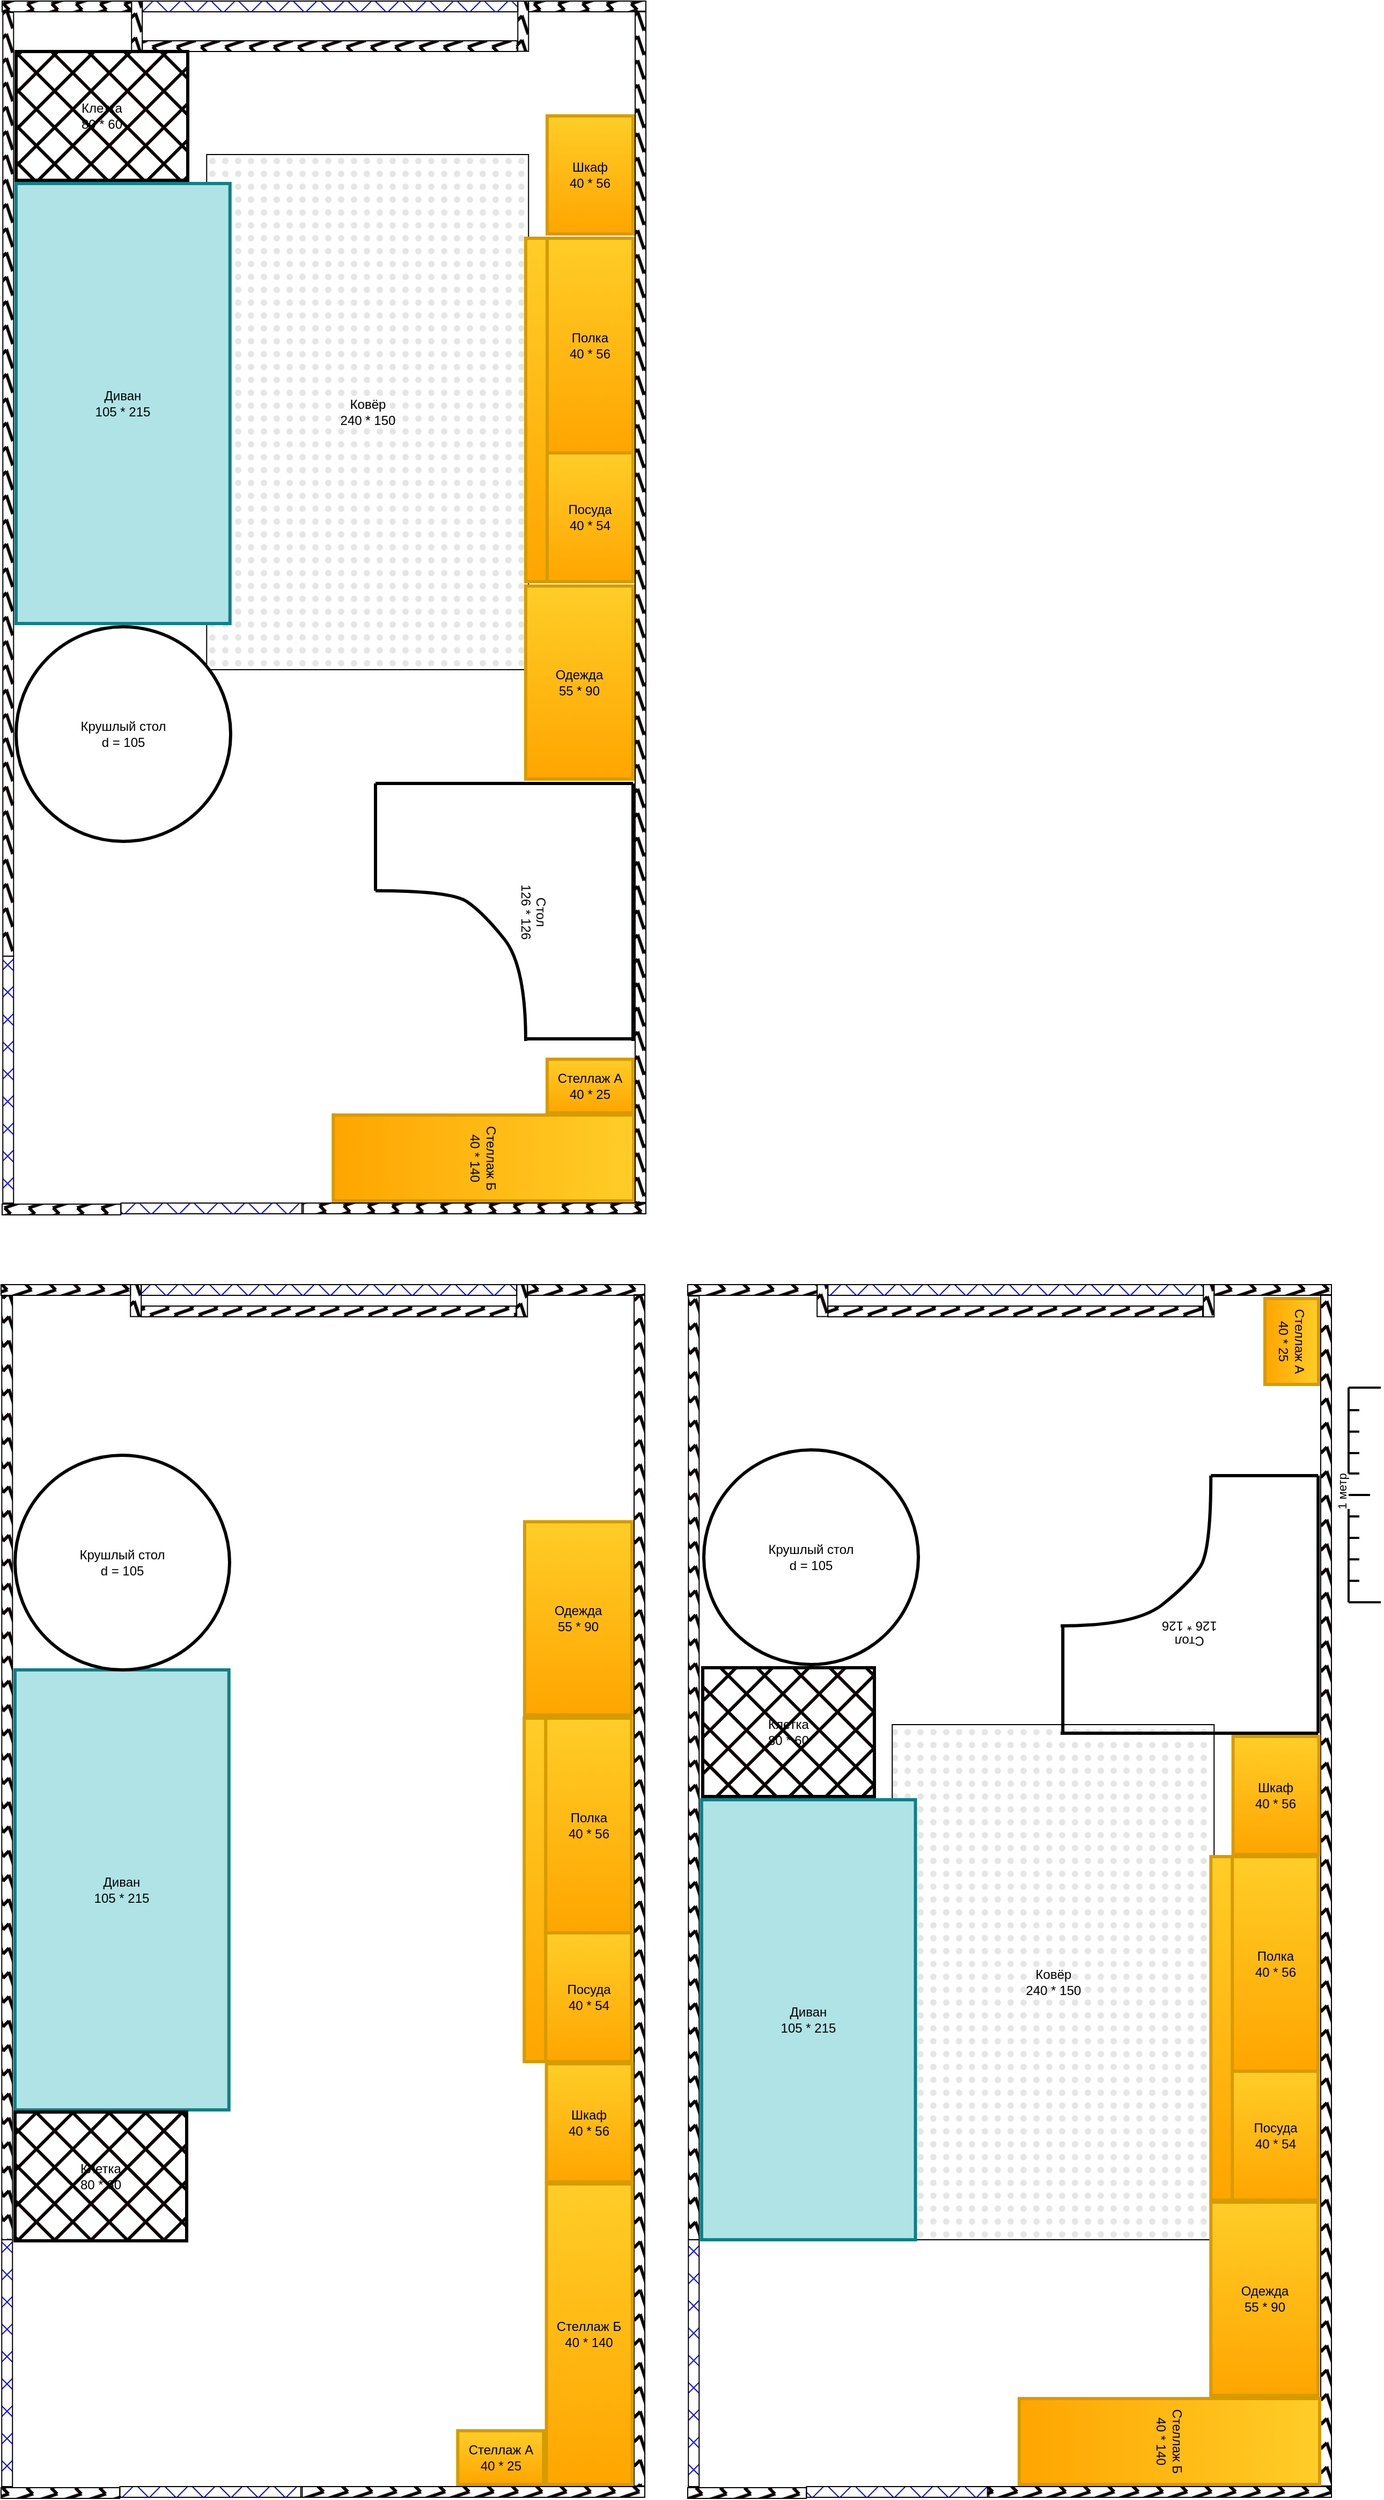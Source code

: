<mxfile version="24.7.8">
  <diagram name="Страница — 1" id="z2k131YGxTSWJx3n091f">
    <mxGraphModel dx="1128" dy="653" grid="1" gridSize="10" guides="1" tooltips="1" connect="1" arrows="1" fold="1" page="1" pageScale="1" pageWidth="827" pageHeight="1169" math="0" shadow="0">
      <root>
        <mxCell id="0" />
        <mxCell id="1" parent="0" />
        <mxCell id="00SHW70wzriPm4Pkz0ku-21" value="" style="group" parent="1" vertex="1" connectable="0">
          <mxGeometry x="30" y="33.0" width="600.015" height="1220" as="geometry" />
        </mxCell>
        <mxCell id="00SHW70wzriPm4Pkz0ku-22" value="Ковёр&lt;div&gt;240 * 150&lt;/div&gt;" style="rounded=0;whiteSpace=wrap;html=1;fillColor=#E6E6E6;fillStyle=dots;" parent="00SHW70wzriPm4Pkz0ku-21" vertex="1">
          <mxGeometry x="190.63" y="143.0" width="300" height="480" as="geometry" />
        </mxCell>
        <mxCell id="00SHW70wzriPm4Pkz0ku-17" value="Диван&lt;div&gt;105 * 215&lt;/div&gt;" style="rounded=0;whiteSpace=wrap;html=1;fillColor=#b0e3e6;strokeColor=#0e8088;strokeWidth=3;" parent="00SHW70wzriPm4Pkz0ku-21" vertex="1">
          <mxGeometry x="13" y="170.0" width="199.37" height="410" as="geometry" />
        </mxCell>
        <mxCell id="00SHW70wzriPm4Pkz0ku-37" value="Стеллаж Б&lt;div&gt;40 * 140&lt;/div&gt;" style="rounded=0;whiteSpace=wrap;html=1;fillColor=#ffcd28;gradientColor=#ffa500;strokeColor=#d79b00;strokeWidth=3;rotation=90;" parent="00SHW70wzriPm4Pkz0ku-21" vertex="1">
          <mxGeometry x="408.63" y="938" width="80" height="280" as="geometry" />
        </mxCell>
        <mxCell id="00SHW70wzriPm4Pkz0ku-36" value="&lt;div&gt;Стеллаж А&lt;/div&gt;&lt;div&gt;40 * 25&lt;/div&gt;" style="rounded=0;whiteSpace=wrap;html=1;fillColor=#ffcd28;gradientColor=#ffa500;strokeColor=#d79b00;strokeWidth=3;" parent="00SHW70wzriPm4Pkz0ku-21" vertex="1">
          <mxGeometry x="508" y="986" width="80" height="50" as="geometry" />
        </mxCell>
        <mxCell id="00SHW70wzriPm4Pkz0ku-34" value="Стол&#xa;126 * 126&#xa;&#xa;&#xa;&#xa;" style="group;verticalAlign=middle;rotation=90;" parent="00SHW70wzriPm4Pkz0ku-21" vertex="1" connectable="0">
          <mxGeometry x="348" y="729" width="240" height="240" as="geometry" />
        </mxCell>
        <mxCell id="00SHW70wzriPm4Pkz0ku-29" value="" style="endArrow=none;html=1;rounded=0;strokeWidth=3;" parent="00SHW70wzriPm4Pkz0ku-34" edge="1">
          <mxGeometry width="50" height="50" relative="1" as="geometry">
            <mxPoint as="sourcePoint" />
            <mxPoint x="240" as="targetPoint" />
          </mxGeometry>
        </mxCell>
        <mxCell id="00SHW70wzriPm4Pkz0ku-30" value="" style="endArrow=none;html=1;rounded=0;strokeWidth=3;" parent="00SHW70wzriPm4Pkz0ku-34" edge="1">
          <mxGeometry width="50" height="50" relative="1" as="geometry">
            <mxPoint x="240" y="240" as="sourcePoint" />
            <mxPoint x="240" as="targetPoint" />
          </mxGeometry>
        </mxCell>
        <mxCell id="00SHW70wzriPm4Pkz0ku-31" value="" style="curved=1;endArrow=none;html=1;rounded=0;endFill=0;strokeWidth=3;" parent="00SHW70wzriPm4Pkz0ku-34" edge="1">
          <mxGeometry width="50" height="50" relative="1" as="geometry">
            <mxPoint y="100" as="sourcePoint" />
            <mxPoint x="140" y="240" as="targetPoint" />
            <Array as="points">
              <mxPoint x="70" y="100" />
              <mxPoint x="100" y="120" />
              <mxPoint x="140" y="170" />
            </Array>
          </mxGeometry>
        </mxCell>
        <mxCell id="00SHW70wzriPm4Pkz0ku-32" value="" style="endArrow=none;html=1;rounded=0;strokeWidth=3;" parent="00SHW70wzriPm4Pkz0ku-34" edge="1">
          <mxGeometry width="50" height="50" relative="1" as="geometry">
            <mxPoint x="140" y="238" as="sourcePoint" />
            <mxPoint x="240" y="238" as="targetPoint" />
          </mxGeometry>
        </mxCell>
        <mxCell id="00SHW70wzriPm4Pkz0ku-33" value="" style="endArrow=none;html=1;rounded=0;strokeWidth=3;" parent="00SHW70wzriPm4Pkz0ku-34" edge="1">
          <mxGeometry width="50" height="50" relative="1" as="geometry">
            <mxPoint as="sourcePoint" />
            <mxPoint y="100" as="targetPoint" />
          </mxGeometry>
        </mxCell>
        <mxCell id="00SHW70wzriPm4Pkz0ku-25" value="TV тумба&lt;div&gt;55 *163&lt;/div&gt;" style="rounded=0;whiteSpace=wrap;html=1;fillColor=#ffcd28;gradientColor=#ffa500;strokeColor=#d79b00;strokeWidth=3;" parent="00SHW70wzriPm4Pkz0ku-21" vertex="1">
          <mxGeometry x="488" y="221.0" width="100" height="320" as="geometry" />
        </mxCell>
        <mxCell id="00SHW70wzriPm4Pkz0ku-23" value="Шкаф&lt;div&gt;40 * 56&lt;/div&gt;" style="rounded=0;whiteSpace=wrap;html=1;fillColor=#ffcd28;gradientColor=#ffa500;strokeColor=#d79b00;strokeWidth=3;" parent="00SHW70wzriPm4Pkz0ku-21" vertex="1">
          <mxGeometry x="508" y="107.0" width="80" height="110" as="geometry" />
        </mxCell>
        <mxCell id="00SHW70wzriPm4Pkz0ku-24" value="Полка&lt;div&gt;40 * 56&lt;/div&gt;" style="rounded=0;whiteSpace=wrap;html=1;fillColor=#ffcd28;gradientColor=#ffa500;strokeColor=#d79b00;strokeWidth=3;" parent="00SHW70wzriPm4Pkz0ku-21" vertex="1">
          <mxGeometry x="508" y="221.0" width="80" height="200" as="geometry" />
        </mxCell>
        <mxCell id="00SHW70wzriPm4Pkz0ku-26" value="&lt;div&gt;Посуда&lt;/div&gt;&lt;div&gt;40 * 54&lt;/div&gt;" style="rounded=0;whiteSpace=wrap;html=1;fillColor=#ffcd28;gradientColor=#ffa500;strokeColor=#d79b00;strokeWidth=3;" parent="00SHW70wzriPm4Pkz0ku-21" vertex="1">
          <mxGeometry x="508" y="421" width="80" height="120" as="geometry" />
        </mxCell>
        <mxCell id="00SHW70wzriPm4Pkz0ku-27" value="&lt;div&gt;Одежда&lt;/div&gt;&lt;div&gt;55 * 90&lt;/div&gt;" style="rounded=0;whiteSpace=wrap;html=1;fillColor=#ffcd28;gradientColor=#ffa500;strokeColor=#d79b00;strokeWidth=3;" parent="00SHW70wzriPm4Pkz0ku-21" vertex="1">
          <mxGeometry x="488" y="545" width="100" height="180" as="geometry" />
        </mxCell>
        <mxCell id="cU0iIzto23UUGxcu3hAJ-1" value="" style="group" parent="00SHW70wzriPm4Pkz0ku-21" vertex="1" connectable="0">
          <mxGeometry width="600.015" height="1131" as="geometry" />
        </mxCell>
        <mxCell id="00SHW70wzriPm4Pkz0ku-4" value="" style="rounded=0;whiteSpace=wrap;html=1;rotation=-90;gradientColor=none;fillStyle=cross-hatch;fillColor=#0000FF;" parent="cU0iIzto23UUGxcu3hAJ-1" vertex="1">
          <mxGeometry x="-109.37" y="1000" width="230" height="10" as="geometry" />
        </mxCell>
        <mxCell id="00SHW70wzriPm4Pkz0ku-5" value="" style="rounded=0;whiteSpace=wrap;html=1;rotation=-90;gradientColor=none;fillStyle=zigzag-line;fillColor=#0A0000;" parent="cU0iIzto23UUGxcu3hAJ-1" vertex="1">
          <mxGeometry x="-434" y="445.28" width="879.29" height="10" as="geometry" />
        </mxCell>
        <mxCell id="00SHW70wzriPm4Pkz0ku-6" value="" style="rounded=0;whiteSpace=wrap;html=1;rotation=-90;gradientColor=none;fillStyle=zigzag-line;fillColor=#0A0000;" parent="cU0iIzto23UUGxcu3hAJ-1" vertex="1">
          <mxGeometry x="40.01" y="559.39" width="1110.01" height="10" as="geometry" />
        </mxCell>
        <mxCell id="00SHW70wzriPm4Pkz0ku-7" value="" style="rounded=0;whiteSpace=wrap;html=1;rotation=-180;gradientColor=none;fillStyle=zigzag-line;fillColor=#0A0000;" parent="cU0iIzto23UUGxcu3hAJ-1" vertex="1">
          <mxGeometry x="279.37" y="1120" width="320.63" height="10" as="geometry" />
        </mxCell>
        <mxCell id="00SHW70wzriPm4Pkz0ku-8" value="" style="rounded=0;whiteSpace=wrap;html=1;rotation=-180;gradientColor=none;fillStyle=cross-hatch;fillColor=#0000FF;" parent="cU0iIzto23UUGxcu3hAJ-1" vertex="1">
          <mxGeometry x="110.73" y="1120" width="170" height="10" as="geometry" />
        </mxCell>
        <mxCell id="00SHW70wzriPm4Pkz0ku-9" value="" style="rounded=0;whiteSpace=wrap;html=1;rotation=-180;gradientColor=none;fillStyle=zigzag-line;fillColor=#0A0000;" parent="cU0iIzto23UUGxcu3hAJ-1" vertex="1">
          <mxGeometry y="1121" width="110.63" height="10" as="geometry" />
        </mxCell>
        <mxCell id="00SHW70wzriPm4Pkz0ku-10" value="" style="rounded=0;whiteSpace=wrap;html=1;rotation=-180;gradientColor=none;fillStyle=zigzag-line;fillColor=#0A0000;" parent="cU0iIzto23UUGxcu3hAJ-1" vertex="1">
          <mxGeometry y="2.132e-14" width="120.63" height="10" as="geometry" />
        </mxCell>
        <mxCell id="00SHW70wzriPm4Pkz0ku-11" value="" style="rounded=0;whiteSpace=wrap;html=1;rotation=-180;gradientColor=none;fillStyle=zigzag-line;fillColor=#0A0000;" parent="cU0iIzto23UUGxcu3hAJ-1" vertex="1">
          <mxGeometry x="490.63" y="2.132e-14" width="109.37" height="10" as="geometry" />
        </mxCell>
        <mxCell id="00SHW70wzriPm4Pkz0ku-12" value="" style="rounded=0;whiteSpace=wrap;html=1;rotation=90;gradientColor=none;fillStyle=zigzag-line;fillColor=#0A0000;" parent="cU0iIzto23UUGxcu3hAJ-1" vertex="1">
          <mxGeometry x="462.24" y="18.41" width="46.8" height="10" as="geometry" />
        </mxCell>
        <mxCell id="00SHW70wzriPm4Pkz0ku-13" value="" style="rounded=0;whiteSpace=wrap;html=1;rotation=90;gradientColor=none;fillStyle=zigzag-line;fillColor=#0A0000;" parent="cU0iIzto23UUGxcu3hAJ-1" vertex="1">
          <mxGeometry x="102.47" y="18.17" width="46.27" height="10" as="geometry" />
        </mxCell>
        <mxCell id="00SHW70wzriPm4Pkz0ku-14" value="" style="rounded=0;whiteSpace=wrap;html=1;rotation=-180;gradientColor=none;fillStyle=zigzag-line;fillColor=#0A0000;" parent="cU0iIzto23UUGxcu3hAJ-1" vertex="1">
          <mxGeometry x="130.63" y="37.0" width="349.37" height="10" as="geometry" />
        </mxCell>
        <mxCell id="00SHW70wzriPm4Pkz0ku-15" value="" style="rounded=0;whiteSpace=wrap;html=1;rotation=-180;gradientColor=none;fillStyle=cross-hatch;fillColor=#0000FF;" parent="cU0iIzto23UUGxcu3hAJ-1" vertex="1">
          <mxGeometry x="130.63" y="2.132e-14" width="350" height="10" as="geometry" />
        </mxCell>
        <mxCell id="00SHW70wzriPm4Pkz0ku-18" value="Клетка&lt;div&gt;80 * 60&lt;/div&gt;" style="rounded=0;whiteSpace=wrap;html=1;fillStyle=cross-hatch;fillColor=#0A0000;strokeWidth=3;" parent="cU0iIzto23UUGxcu3hAJ-1" vertex="1">
          <mxGeometry x="13" y="47" width="160" height="120" as="geometry" />
        </mxCell>
        <mxCell id="00SHW70wzriPm4Pkz0ku-19" value="Крушлый стол&lt;div&gt;d = 105&lt;/div&gt;" style="ellipse;whiteSpace=wrap;html=1;aspect=fixed;strokeWidth=3;" parent="cU0iIzto23UUGxcu3hAJ-1" vertex="1">
          <mxGeometry x="13.0" y="583" width="200" height="200" as="geometry" />
        </mxCell>
        <mxCell id="00SHW70wzriPm4Pkz0ku-55" value="" style="group;rotation=90;" parent="1" vertex="1" connectable="0">
          <mxGeometry x="1200" y="1410" width="200" height="30" as="geometry" />
        </mxCell>
        <mxCell id="00SHW70wzriPm4Pkz0ku-56" value="1 метр" style="endArrow=none;html=1;rounded=0;strokeWidth=2;strokeColor=default;verticalAlign=bottom;horizontal=0;" parent="00SHW70wzriPm4Pkz0ku-55" edge="1">
          <mxGeometry width="50" height="50" relative="1" as="geometry">
            <mxPoint x="85" y="-85" as="sourcePoint" />
            <mxPoint x="85" y="115" as="targetPoint" />
          </mxGeometry>
        </mxCell>
        <mxCell id="00SHW70wzriPm4Pkz0ku-57" value="" style="endArrow=none;html=1;rounded=0;strokeWidth=2;" parent="00SHW70wzriPm4Pkz0ku-55" edge="1">
          <mxGeometry width="50" height="50" relative="1" as="geometry">
            <mxPoint x="85" y="115" as="sourcePoint" />
            <mxPoint x="115" y="115" as="targetPoint" />
          </mxGeometry>
        </mxCell>
        <mxCell id="00SHW70wzriPm4Pkz0ku-58" value="" style="endArrow=none;html=1;rounded=0;strokeWidth=2;" parent="00SHW70wzriPm4Pkz0ku-55" edge="1">
          <mxGeometry width="50" height="50" relative="1" as="geometry">
            <mxPoint x="85" y="-85" as="sourcePoint" />
            <mxPoint x="115" y="-85" as="targetPoint" />
          </mxGeometry>
        </mxCell>
        <mxCell id="00SHW70wzriPm4Pkz0ku-59" value="" style="endArrow=none;html=1;rounded=0;strokeWidth=2;" parent="00SHW70wzriPm4Pkz0ku-55" edge="1">
          <mxGeometry width="50" height="50" relative="1" as="geometry">
            <mxPoint x="85" y="15" as="sourcePoint" />
            <mxPoint x="105" y="15" as="targetPoint" />
          </mxGeometry>
        </mxCell>
        <mxCell id="00SHW70wzriPm4Pkz0ku-60" value="" style="endArrow=none;html=1;rounded=0;strokeWidth=2;" parent="00SHW70wzriPm4Pkz0ku-55" edge="1">
          <mxGeometry width="50" height="50" relative="1" as="geometry">
            <mxPoint x="85" y="35" as="sourcePoint" />
            <mxPoint x="95" y="35" as="targetPoint" />
          </mxGeometry>
        </mxCell>
        <mxCell id="00SHW70wzriPm4Pkz0ku-61" value="" style="endArrow=none;html=1;rounded=0;strokeWidth=2;" parent="00SHW70wzriPm4Pkz0ku-55" edge="1">
          <mxGeometry width="50" height="50" relative="1" as="geometry">
            <mxPoint x="85" y="55" as="sourcePoint" />
            <mxPoint x="85" y="55" as="targetPoint" />
            <Array as="points">
              <mxPoint x="95" y="55" />
            </Array>
          </mxGeometry>
        </mxCell>
        <mxCell id="00SHW70wzriPm4Pkz0ku-62" value="" style="endArrow=none;html=1;rounded=0;strokeWidth=2;" parent="00SHW70wzriPm4Pkz0ku-55" edge="1">
          <mxGeometry width="50" height="50" relative="1" as="geometry">
            <mxPoint x="85" y="75" as="sourcePoint" />
            <mxPoint x="85" y="75" as="targetPoint" />
            <Array as="points">
              <mxPoint x="95" y="75" />
            </Array>
          </mxGeometry>
        </mxCell>
        <mxCell id="00SHW70wzriPm4Pkz0ku-63" value="" style="endArrow=none;html=1;rounded=0;strokeWidth=2;" parent="00SHW70wzriPm4Pkz0ku-55" edge="1">
          <mxGeometry width="50" height="50" relative="1" as="geometry">
            <mxPoint x="85" y="-64" as="sourcePoint" />
            <mxPoint x="95" y="-64" as="targetPoint" />
          </mxGeometry>
        </mxCell>
        <mxCell id="00SHW70wzriPm4Pkz0ku-64" value="" style="endArrow=none;html=1;rounded=0;strokeWidth=2;" parent="00SHW70wzriPm4Pkz0ku-55" edge="1">
          <mxGeometry width="50" height="50" relative="1" as="geometry">
            <mxPoint x="85" y="-44" as="sourcePoint" />
            <mxPoint x="85" y="-44" as="targetPoint" />
            <Array as="points">
              <mxPoint x="95" y="-44" />
            </Array>
          </mxGeometry>
        </mxCell>
        <mxCell id="00SHW70wzriPm4Pkz0ku-65" value="" style="endArrow=none;html=1;rounded=0;strokeWidth=2;" parent="00SHW70wzriPm4Pkz0ku-55" edge="1">
          <mxGeometry width="50" height="50" relative="1" as="geometry">
            <mxPoint x="85" y="-24" as="sourcePoint" />
            <mxPoint x="85" y="-24" as="targetPoint" />
            <Array as="points">
              <mxPoint x="95" y="-24" />
            </Array>
          </mxGeometry>
        </mxCell>
        <mxCell id="00SHW70wzriPm4Pkz0ku-66" value="" style="endArrow=none;html=1;rounded=0;strokeWidth=2;" parent="00SHW70wzriPm4Pkz0ku-55" edge="1">
          <mxGeometry width="50" height="50" relative="1" as="geometry">
            <mxPoint x="85" y="-5" as="sourcePoint" />
            <mxPoint x="95" y="-5" as="targetPoint" />
          </mxGeometry>
        </mxCell>
        <mxCell id="00SHW70wzriPm4Pkz0ku-67" value="" style="endArrow=none;html=1;rounded=0;strokeWidth=2;" parent="00SHW70wzriPm4Pkz0ku-55" edge="1">
          <mxGeometry width="50" height="50" relative="1" as="geometry">
            <mxPoint x="85" y="95" as="sourcePoint" />
            <mxPoint x="95" y="95" as="targetPoint" />
          </mxGeometry>
        </mxCell>
        <mxCell id="00SHW70wzriPm4Pkz0ku-97" value="" style="group" parent="1" vertex="1" connectable="0">
          <mxGeometry x="29" y="1229" width="600.015" height="1131" as="geometry" />
        </mxCell>
        <mxCell id="00SHW70wzriPm4Pkz0ku-69" value="" style="rounded=0;whiteSpace=wrap;html=1;rotation=-90;gradientColor=none;fillStyle=cross-hatch;fillColor=#0000FF;" parent="00SHW70wzriPm4Pkz0ku-97" vertex="1">
          <mxGeometry x="-109.37" y="1000" width="230" height="10" as="geometry" />
        </mxCell>
        <mxCell id="00SHW70wzriPm4Pkz0ku-70" value="" style="rounded=0;whiteSpace=wrap;html=1;rotation=-90;gradientColor=none;fillStyle=zigzag-line;fillColor=#0A0000;" parent="00SHW70wzriPm4Pkz0ku-97" vertex="1">
          <mxGeometry x="-434" y="445.28" width="879.29" height="10" as="geometry" />
        </mxCell>
        <mxCell id="00SHW70wzriPm4Pkz0ku-71" value="" style="rounded=0;whiteSpace=wrap;html=1;rotation=-90;gradientColor=none;fillStyle=zigzag-line;fillColor=#0A0000;" parent="00SHW70wzriPm4Pkz0ku-97" vertex="1">
          <mxGeometry x="40.01" y="559.39" width="1110.01" height="10" as="geometry" />
        </mxCell>
        <mxCell id="00SHW70wzriPm4Pkz0ku-72" value="" style="rounded=0;whiteSpace=wrap;html=1;rotation=-180;gradientColor=none;fillStyle=zigzag-line;fillColor=#0A0000;" parent="00SHW70wzriPm4Pkz0ku-97" vertex="1">
          <mxGeometry x="279.37" y="1120" width="320.63" height="10" as="geometry" />
        </mxCell>
        <mxCell id="00SHW70wzriPm4Pkz0ku-73" value="" style="rounded=0;whiteSpace=wrap;html=1;rotation=-180;gradientColor=none;fillStyle=cross-hatch;fillColor=#0000FF;" parent="00SHW70wzriPm4Pkz0ku-97" vertex="1">
          <mxGeometry x="110.73" y="1120" width="170" height="10" as="geometry" />
        </mxCell>
        <mxCell id="00SHW70wzriPm4Pkz0ku-74" value="" style="rounded=0;whiteSpace=wrap;html=1;rotation=-180;gradientColor=none;fillStyle=zigzag-line;fillColor=#0A0000;" parent="00SHW70wzriPm4Pkz0ku-97" vertex="1">
          <mxGeometry y="1121" width="110.63" height="10" as="geometry" />
        </mxCell>
        <mxCell id="00SHW70wzriPm4Pkz0ku-75" value="" style="rounded=0;whiteSpace=wrap;html=1;rotation=-180;gradientColor=none;fillStyle=zigzag-line;fillColor=#0A0000;" parent="00SHW70wzriPm4Pkz0ku-97" vertex="1">
          <mxGeometry width="120.63" height="10" as="geometry" />
        </mxCell>
        <mxCell id="00SHW70wzriPm4Pkz0ku-76" value="" style="rounded=0;whiteSpace=wrap;html=1;rotation=-180;gradientColor=none;fillStyle=zigzag-line;fillColor=#0A0000;" parent="00SHW70wzriPm4Pkz0ku-97" vertex="1">
          <mxGeometry x="490.63" width="109.37" height="10" as="geometry" />
        </mxCell>
        <mxCell id="00SHW70wzriPm4Pkz0ku-77" value="" style="rounded=0;whiteSpace=wrap;html=1;rotation=90;gradientColor=none;fillStyle=zigzag-line;fillColor=#0A0000;" parent="00SHW70wzriPm4Pkz0ku-97" vertex="1">
          <mxGeometry x="470.61" y="10.04" width="30.05" height="10" as="geometry" />
        </mxCell>
        <mxCell id="00SHW70wzriPm4Pkz0ku-78" value="" style="rounded=0;whiteSpace=wrap;html=1;rotation=90;gradientColor=none;fillStyle=zigzag-line;fillColor=#0A0000;" parent="00SHW70wzriPm4Pkz0ku-97" vertex="1">
          <mxGeometry x="110.73" y="9.91" width="29.75" height="10" as="geometry" />
        </mxCell>
        <mxCell id="00SHW70wzriPm4Pkz0ku-79" value="" style="rounded=0;whiteSpace=wrap;html=1;rotation=-180;gradientColor=none;fillStyle=zigzag-line;fillColor=#0A0000;" parent="00SHW70wzriPm4Pkz0ku-97" vertex="1">
          <mxGeometry x="130.63" y="20" width="349.37" height="10" as="geometry" />
        </mxCell>
        <mxCell id="00SHW70wzriPm4Pkz0ku-80" value="" style="rounded=0;whiteSpace=wrap;html=1;rotation=-180;gradientColor=none;fillStyle=cross-hatch;fillColor=#0000FF;" parent="00SHW70wzriPm4Pkz0ku-97" vertex="1">
          <mxGeometry x="130.63" width="350" height="10" as="geometry" />
        </mxCell>
        <mxCell id="00SHW70wzriPm4Pkz0ku-82" value="Диван&lt;div&gt;105 * 215&lt;/div&gt;" style="rounded=0;whiteSpace=wrap;html=1;fillColor=#b0e3e6;strokeColor=#0e8088;strokeWidth=3;" parent="00SHW70wzriPm4Pkz0ku-97" vertex="1">
          <mxGeometry x="13" y="359" width="199.37" height="410" as="geometry" />
        </mxCell>
        <mxCell id="00SHW70wzriPm4Pkz0ku-84" value="Стеллаж Б&lt;div&gt;40 * 140&lt;/div&gt;" style="rounded=0;whiteSpace=wrap;html=1;fillColor=#ffcd28;gradientColor=#ffa500;strokeColor=#d79b00;strokeWidth=3;rotation=0;" parent="00SHW70wzriPm4Pkz0ku-97" vertex="1">
          <mxGeometry x="508.32" y="838" width="80" height="280" as="geometry" />
        </mxCell>
        <mxCell id="00SHW70wzriPm4Pkz0ku-93" value="Шкаф&lt;div&gt;40 * 56&lt;/div&gt;" style="rounded=0;whiteSpace=wrap;html=1;fillColor=#ffcd28;gradientColor=#ffa500;strokeColor=#d79b00;strokeWidth=3;" parent="00SHW70wzriPm4Pkz0ku-97" vertex="1">
          <mxGeometry x="508.32" y="726" width="80" height="110" as="geometry" />
        </mxCell>
        <mxCell id="00SHW70wzriPm4Pkz0ku-92" value="TV тумба&lt;div&gt;55 *163&lt;/div&gt;" style="rounded=0;whiteSpace=wrap;html=1;fillColor=#ffcd28;gradientColor=#ffa500;strokeColor=#d79b00;strokeWidth=3;" parent="00SHW70wzriPm4Pkz0ku-97" vertex="1">
          <mxGeometry x="487.63" y="404" width="100" height="320" as="geometry" />
        </mxCell>
        <mxCell id="00SHW70wzriPm4Pkz0ku-94" value="Полка&lt;div&gt;40 * 56&lt;/div&gt;" style="rounded=0;whiteSpace=wrap;html=1;fillColor=#ffcd28;gradientColor=#ffa500;strokeColor=#d79b00;strokeWidth=3;" parent="00SHW70wzriPm4Pkz0ku-97" vertex="1">
          <mxGeometry x="507.63" y="404" width="80" height="200" as="geometry" />
        </mxCell>
        <mxCell id="00SHW70wzriPm4Pkz0ku-95" value="&lt;div&gt;Посуда&lt;/div&gt;&lt;div&gt;40 * 54&lt;/div&gt;" style="rounded=0;whiteSpace=wrap;html=1;fillColor=#ffcd28;gradientColor=#ffa500;strokeColor=#d79b00;strokeWidth=3;" parent="00SHW70wzriPm4Pkz0ku-97" vertex="1">
          <mxGeometry x="507.63" y="604" width="80" height="120" as="geometry" />
        </mxCell>
        <mxCell id="00SHW70wzriPm4Pkz0ku-81" value="Клетка&lt;div&gt;80 * 60&lt;/div&gt;" style="rounded=0;whiteSpace=wrap;html=1;fillStyle=cross-hatch;fillColor=#0A0000;strokeWidth=3;" parent="00SHW70wzriPm4Pkz0ku-97" vertex="1">
          <mxGeometry x="13" y="771" width="160" height="120" as="geometry" />
        </mxCell>
        <mxCell id="00SHW70wzriPm4Pkz0ku-96" value="&lt;div&gt;Одежда&lt;/div&gt;&lt;div&gt;55 * 90&lt;/div&gt;" style="rounded=0;whiteSpace=wrap;html=1;fillColor=#ffcd28;gradientColor=#ffa500;strokeColor=#d79b00;strokeWidth=3;" parent="00SHW70wzriPm4Pkz0ku-97" vertex="1">
          <mxGeometry x="488" y="221" width="100" height="180" as="geometry" />
        </mxCell>
        <mxCell id="00SHW70wzriPm4Pkz0ku-83" value="Крушлый стол&lt;div&gt;d = 105&lt;/div&gt;" style="ellipse;whiteSpace=wrap;html=1;aspect=fixed;strokeWidth=3;" parent="00SHW70wzriPm4Pkz0ku-97" vertex="1">
          <mxGeometry x="13" y="159" width="200" height="200" as="geometry" />
        </mxCell>
        <mxCell id="00SHW70wzriPm4Pkz0ku-85" value="&lt;div&gt;Стеллаж А&lt;/div&gt;&lt;div&gt;40 * 25&lt;/div&gt;" style="rounded=0;whiteSpace=wrap;html=1;fillColor=#ffcd28;gradientColor=#ffa500;strokeColor=#d79b00;strokeWidth=3;" parent="00SHW70wzriPm4Pkz0ku-97" vertex="1">
          <mxGeometry x="425.66" y="1068" width="80" height="50" as="geometry" />
        </mxCell>
        <mxCell id="00SHW70wzriPm4Pkz0ku-98" value="" style="group" parent="1" vertex="1" connectable="0">
          <mxGeometry x="669" y="1229" width="600.015" height="1131" as="geometry" />
        </mxCell>
        <mxCell id="00SHW70wzriPm4Pkz0ku-68" value="Ковёр&lt;div&gt;240 * 150&lt;/div&gt;" style="rounded=0;whiteSpace=wrap;html=1;fillColor=#E6E6E6;fillStyle=dots;" parent="00SHW70wzriPm4Pkz0ku-98" vertex="1">
          <mxGeometry x="190.63" y="410" width="300" height="480" as="geometry" />
        </mxCell>
        <mxCell id="00SHW70wzriPm4Pkz0ku-99" value="" style="rounded=0;whiteSpace=wrap;html=1;rotation=-90;gradientColor=none;fillStyle=cross-hatch;fillColor=#0000FF;" parent="00SHW70wzriPm4Pkz0ku-98" vertex="1">
          <mxGeometry x="-109.37" y="1000" width="230" height="10" as="geometry" />
        </mxCell>
        <mxCell id="00SHW70wzriPm4Pkz0ku-100" value="" style="rounded=0;whiteSpace=wrap;html=1;rotation=-90;gradientColor=none;fillStyle=zigzag-line;fillColor=#0A0000;" parent="00SHW70wzriPm4Pkz0ku-98" vertex="1">
          <mxGeometry x="-434" y="445.28" width="879.29" height="10" as="geometry" />
        </mxCell>
        <mxCell id="00SHW70wzriPm4Pkz0ku-101" value="" style="rounded=0;whiteSpace=wrap;html=1;rotation=-90;gradientColor=none;fillStyle=zigzag-line;fillColor=#0A0000;" parent="00SHW70wzriPm4Pkz0ku-98" vertex="1">
          <mxGeometry x="40.01" y="559.39" width="1110.01" height="10" as="geometry" />
        </mxCell>
        <mxCell id="00SHW70wzriPm4Pkz0ku-102" value="" style="rounded=0;whiteSpace=wrap;html=1;rotation=-180;gradientColor=none;fillStyle=zigzag-line;fillColor=#0A0000;" parent="00SHW70wzriPm4Pkz0ku-98" vertex="1">
          <mxGeometry x="279.37" y="1120" width="320.63" height="10" as="geometry" />
        </mxCell>
        <mxCell id="00SHW70wzriPm4Pkz0ku-103" value="" style="rounded=0;whiteSpace=wrap;html=1;rotation=-180;gradientColor=none;fillStyle=cross-hatch;fillColor=#0000FF;" parent="00SHW70wzriPm4Pkz0ku-98" vertex="1">
          <mxGeometry x="110.73" y="1120" width="170" height="10" as="geometry" />
        </mxCell>
        <mxCell id="00SHW70wzriPm4Pkz0ku-104" value="" style="rounded=0;whiteSpace=wrap;html=1;rotation=-180;gradientColor=none;fillStyle=zigzag-line;fillColor=#0A0000;" parent="00SHW70wzriPm4Pkz0ku-98" vertex="1">
          <mxGeometry y="1121" width="110.63" height="10" as="geometry" />
        </mxCell>
        <mxCell id="00SHW70wzriPm4Pkz0ku-105" value="" style="rounded=0;whiteSpace=wrap;html=1;rotation=-180;gradientColor=none;fillStyle=zigzag-line;fillColor=#0A0000;" parent="00SHW70wzriPm4Pkz0ku-98" vertex="1">
          <mxGeometry width="120.63" height="10" as="geometry" />
        </mxCell>
        <mxCell id="00SHW70wzriPm4Pkz0ku-106" value="" style="rounded=0;whiteSpace=wrap;html=1;rotation=-180;gradientColor=none;fillStyle=zigzag-line;fillColor=#0A0000;" parent="00SHW70wzriPm4Pkz0ku-98" vertex="1">
          <mxGeometry x="490.63" width="109.37" height="10" as="geometry" />
        </mxCell>
        <mxCell id="00SHW70wzriPm4Pkz0ku-107" value="" style="rounded=0;whiteSpace=wrap;html=1;rotation=90;gradientColor=none;fillStyle=zigzag-line;fillColor=#0A0000;" parent="00SHW70wzriPm4Pkz0ku-98" vertex="1">
          <mxGeometry x="470.61" y="10.04" width="30.05" height="10" as="geometry" />
        </mxCell>
        <mxCell id="00SHW70wzriPm4Pkz0ku-108" value="" style="rounded=0;whiteSpace=wrap;html=1;rotation=90;gradientColor=none;fillStyle=zigzag-line;fillColor=#0A0000;" parent="00SHW70wzriPm4Pkz0ku-98" vertex="1">
          <mxGeometry x="110.73" y="9.91" width="29.75" height="10" as="geometry" />
        </mxCell>
        <mxCell id="00SHW70wzriPm4Pkz0ku-109" value="" style="rounded=0;whiteSpace=wrap;html=1;rotation=-180;gradientColor=none;fillStyle=zigzag-line;fillColor=#0A0000;" parent="00SHW70wzriPm4Pkz0ku-98" vertex="1">
          <mxGeometry x="130.63" y="20" width="349.37" height="10" as="geometry" />
        </mxCell>
        <mxCell id="00SHW70wzriPm4Pkz0ku-110" value="" style="rounded=0;whiteSpace=wrap;html=1;rotation=-180;gradientColor=none;fillStyle=cross-hatch;fillColor=#0000FF;" parent="00SHW70wzriPm4Pkz0ku-98" vertex="1">
          <mxGeometry x="130.63" width="350" height="10" as="geometry" />
        </mxCell>
        <mxCell id="00SHW70wzriPm4Pkz0ku-111" value="Диван&lt;div&gt;105 * 215&lt;/div&gt;" style="rounded=0;whiteSpace=wrap;html=1;fillColor=#b0e3e6;strokeColor=#0e8088;strokeWidth=3;" parent="00SHW70wzriPm4Pkz0ku-98" vertex="1">
          <mxGeometry x="12.92" y="480" width="199.37" height="410" as="geometry" />
        </mxCell>
        <mxCell id="00SHW70wzriPm4Pkz0ku-114" value="TV тумба&lt;div&gt;55 *163&lt;/div&gt;" style="rounded=0;whiteSpace=wrap;html=1;fillColor=#ffcd28;gradientColor=#ffa500;strokeColor=#d79b00;strokeWidth=3;" parent="00SHW70wzriPm4Pkz0ku-98" vertex="1">
          <mxGeometry x="487.63" y="533" width="100" height="320" as="geometry" />
        </mxCell>
        <mxCell id="00SHW70wzriPm4Pkz0ku-115" value="Полка&lt;div&gt;40 * 56&lt;/div&gt;" style="rounded=0;whiteSpace=wrap;html=1;fillColor=#ffcd28;gradientColor=#ffa500;strokeColor=#d79b00;strokeWidth=3;" parent="00SHW70wzriPm4Pkz0ku-98" vertex="1">
          <mxGeometry x="507.63" y="533" width="80" height="200" as="geometry" />
        </mxCell>
        <mxCell id="00SHW70wzriPm4Pkz0ku-116" value="&lt;div&gt;Посуда&lt;/div&gt;&lt;div&gt;40 * 54&lt;/div&gt;" style="rounded=0;whiteSpace=wrap;html=1;fillColor=#ffcd28;gradientColor=#ffa500;strokeColor=#d79b00;strokeWidth=3;" parent="00SHW70wzriPm4Pkz0ku-98" vertex="1">
          <mxGeometry x="507.63" y="733" width="80" height="120" as="geometry" />
        </mxCell>
        <mxCell id="00SHW70wzriPm4Pkz0ku-112" value="Стеллаж Б&lt;div&gt;40 * 140&lt;/div&gt;" style="rounded=0;whiteSpace=wrap;html=1;fillColor=#ffcd28;gradientColor=#ffa500;strokeColor=#d79b00;strokeWidth=3;rotation=90;" parent="00SHW70wzriPm4Pkz0ku-98" vertex="1">
          <mxGeometry x="409.0" y="938" width="80" height="280" as="geometry" />
        </mxCell>
        <mxCell id="00SHW70wzriPm4Pkz0ku-113" value="Шкаф&lt;div&gt;40 * 56&lt;/div&gt;" style="rounded=0;whiteSpace=wrap;html=1;fillColor=#ffcd28;gradientColor=#ffa500;strokeColor=#d79b00;strokeWidth=3;" parent="00SHW70wzriPm4Pkz0ku-98" vertex="1">
          <mxGeometry x="508.31" y="421" width="80" height="110" as="geometry" />
        </mxCell>
        <mxCell id="00SHW70wzriPm4Pkz0ku-118" value="&lt;div&gt;Одежда&lt;/div&gt;&lt;div&gt;55 * 90&lt;/div&gt;" style="rounded=0;whiteSpace=wrap;html=1;fillColor=#ffcd28;gradientColor=#ffa500;strokeColor=#d79b00;strokeWidth=3;" parent="00SHW70wzriPm4Pkz0ku-98" vertex="1">
          <mxGeometry x="487.63" y="855" width="100" height="180" as="geometry" />
        </mxCell>
        <mxCell id="00SHW70wzriPm4Pkz0ku-120" value="&lt;div&gt;Стеллаж А&lt;/div&gt;&lt;div&gt;40 * 25&lt;/div&gt;" style="rounded=0;whiteSpace=wrap;html=1;fillColor=#ffcd28;gradientColor=#ffa500;strokeColor=#d79b00;strokeWidth=3;rotation=90;" parent="00SHW70wzriPm4Pkz0ku-98" vertex="1">
          <mxGeometry x="523.02" y="28" width="80" height="50" as="geometry" />
        </mxCell>
        <mxCell id="00SHW70wzriPm4Pkz0ku-86" value="Стол&#xa;126 * 126&#xa;&#xa;&#xa;&#xa;" style="group;verticalAlign=middle;rotation=-180;" parent="00SHW70wzriPm4Pkz0ku-98" vertex="1" connectable="0">
          <mxGeometry x="347.63" y="178" width="240" height="240" as="geometry" />
        </mxCell>
        <mxCell id="00SHW70wzriPm4Pkz0ku-87" value="" style="endArrow=none;html=1;rounded=0;strokeWidth=3;" parent="00SHW70wzriPm4Pkz0ku-86" edge="1">
          <mxGeometry width="50" height="50" relative="1" as="geometry">
            <mxPoint x="240" as="sourcePoint" />
            <mxPoint x="240" y="240" as="targetPoint" />
          </mxGeometry>
        </mxCell>
        <mxCell id="00SHW70wzriPm4Pkz0ku-88" value="" style="endArrow=none;html=1;rounded=0;strokeWidth=3;" parent="00SHW70wzriPm4Pkz0ku-86" edge="1">
          <mxGeometry width="50" height="50" relative="1" as="geometry">
            <mxPoint y="240" as="sourcePoint" />
            <mxPoint x="240" y="240" as="targetPoint" />
          </mxGeometry>
        </mxCell>
        <mxCell id="00SHW70wzriPm4Pkz0ku-89" value="" style="curved=1;endArrow=none;html=1;rounded=0;endFill=0;strokeWidth=3;" parent="00SHW70wzriPm4Pkz0ku-86" edge="1">
          <mxGeometry width="50" height="50" relative="1" as="geometry">
            <mxPoint x="140" as="sourcePoint" />
            <mxPoint y="140" as="targetPoint" />
            <Array as="points">
              <mxPoint x="140" y="70" />
              <mxPoint x="120" y="100" />
              <mxPoint x="70" y="140" />
            </Array>
          </mxGeometry>
        </mxCell>
        <mxCell id="00SHW70wzriPm4Pkz0ku-90" value="" style="endArrow=none;html=1;rounded=0;strokeWidth=3;" parent="00SHW70wzriPm4Pkz0ku-86" edge="1">
          <mxGeometry width="50" height="50" relative="1" as="geometry">
            <mxPoint x="2" y="140" as="sourcePoint" />
            <mxPoint x="2" y="240" as="targetPoint" />
          </mxGeometry>
        </mxCell>
        <mxCell id="00SHW70wzriPm4Pkz0ku-91" value="" style="endArrow=none;html=1;rounded=0;strokeWidth=3;" parent="00SHW70wzriPm4Pkz0ku-86" edge="1">
          <mxGeometry width="50" height="50" relative="1" as="geometry">
            <mxPoint x="240" as="sourcePoint" />
            <mxPoint x="140" as="targetPoint" />
          </mxGeometry>
        </mxCell>
        <mxCell id="00SHW70wzriPm4Pkz0ku-117" value="Клетка&lt;div&gt;80 * 60&lt;/div&gt;" style="rounded=0;whiteSpace=wrap;html=1;fillStyle=cross-hatch;fillColor=#0A0000;strokeWidth=3;" parent="00SHW70wzriPm4Pkz0ku-98" vertex="1">
          <mxGeometry x="14" y="357" width="160" height="120" as="geometry" />
        </mxCell>
        <mxCell id="00SHW70wzriPm4Pkz0ku-119" value="Крушлый стол&lt;div&gt;d = 105&lt;/div&gt;" style="ellipse;whiteSpace=wrap;html=1;aspect=fixed;strokeWidth=3;" parent="00SHW70wzriPm4Pkz0ku-98" vertex="1">
          <mxGeometry x="15" y="154" width="200" height="200" as="geometry" />
        </mxCell>
      </root>
    </mxGraphModel>
  </diagram>
</mxfile>
